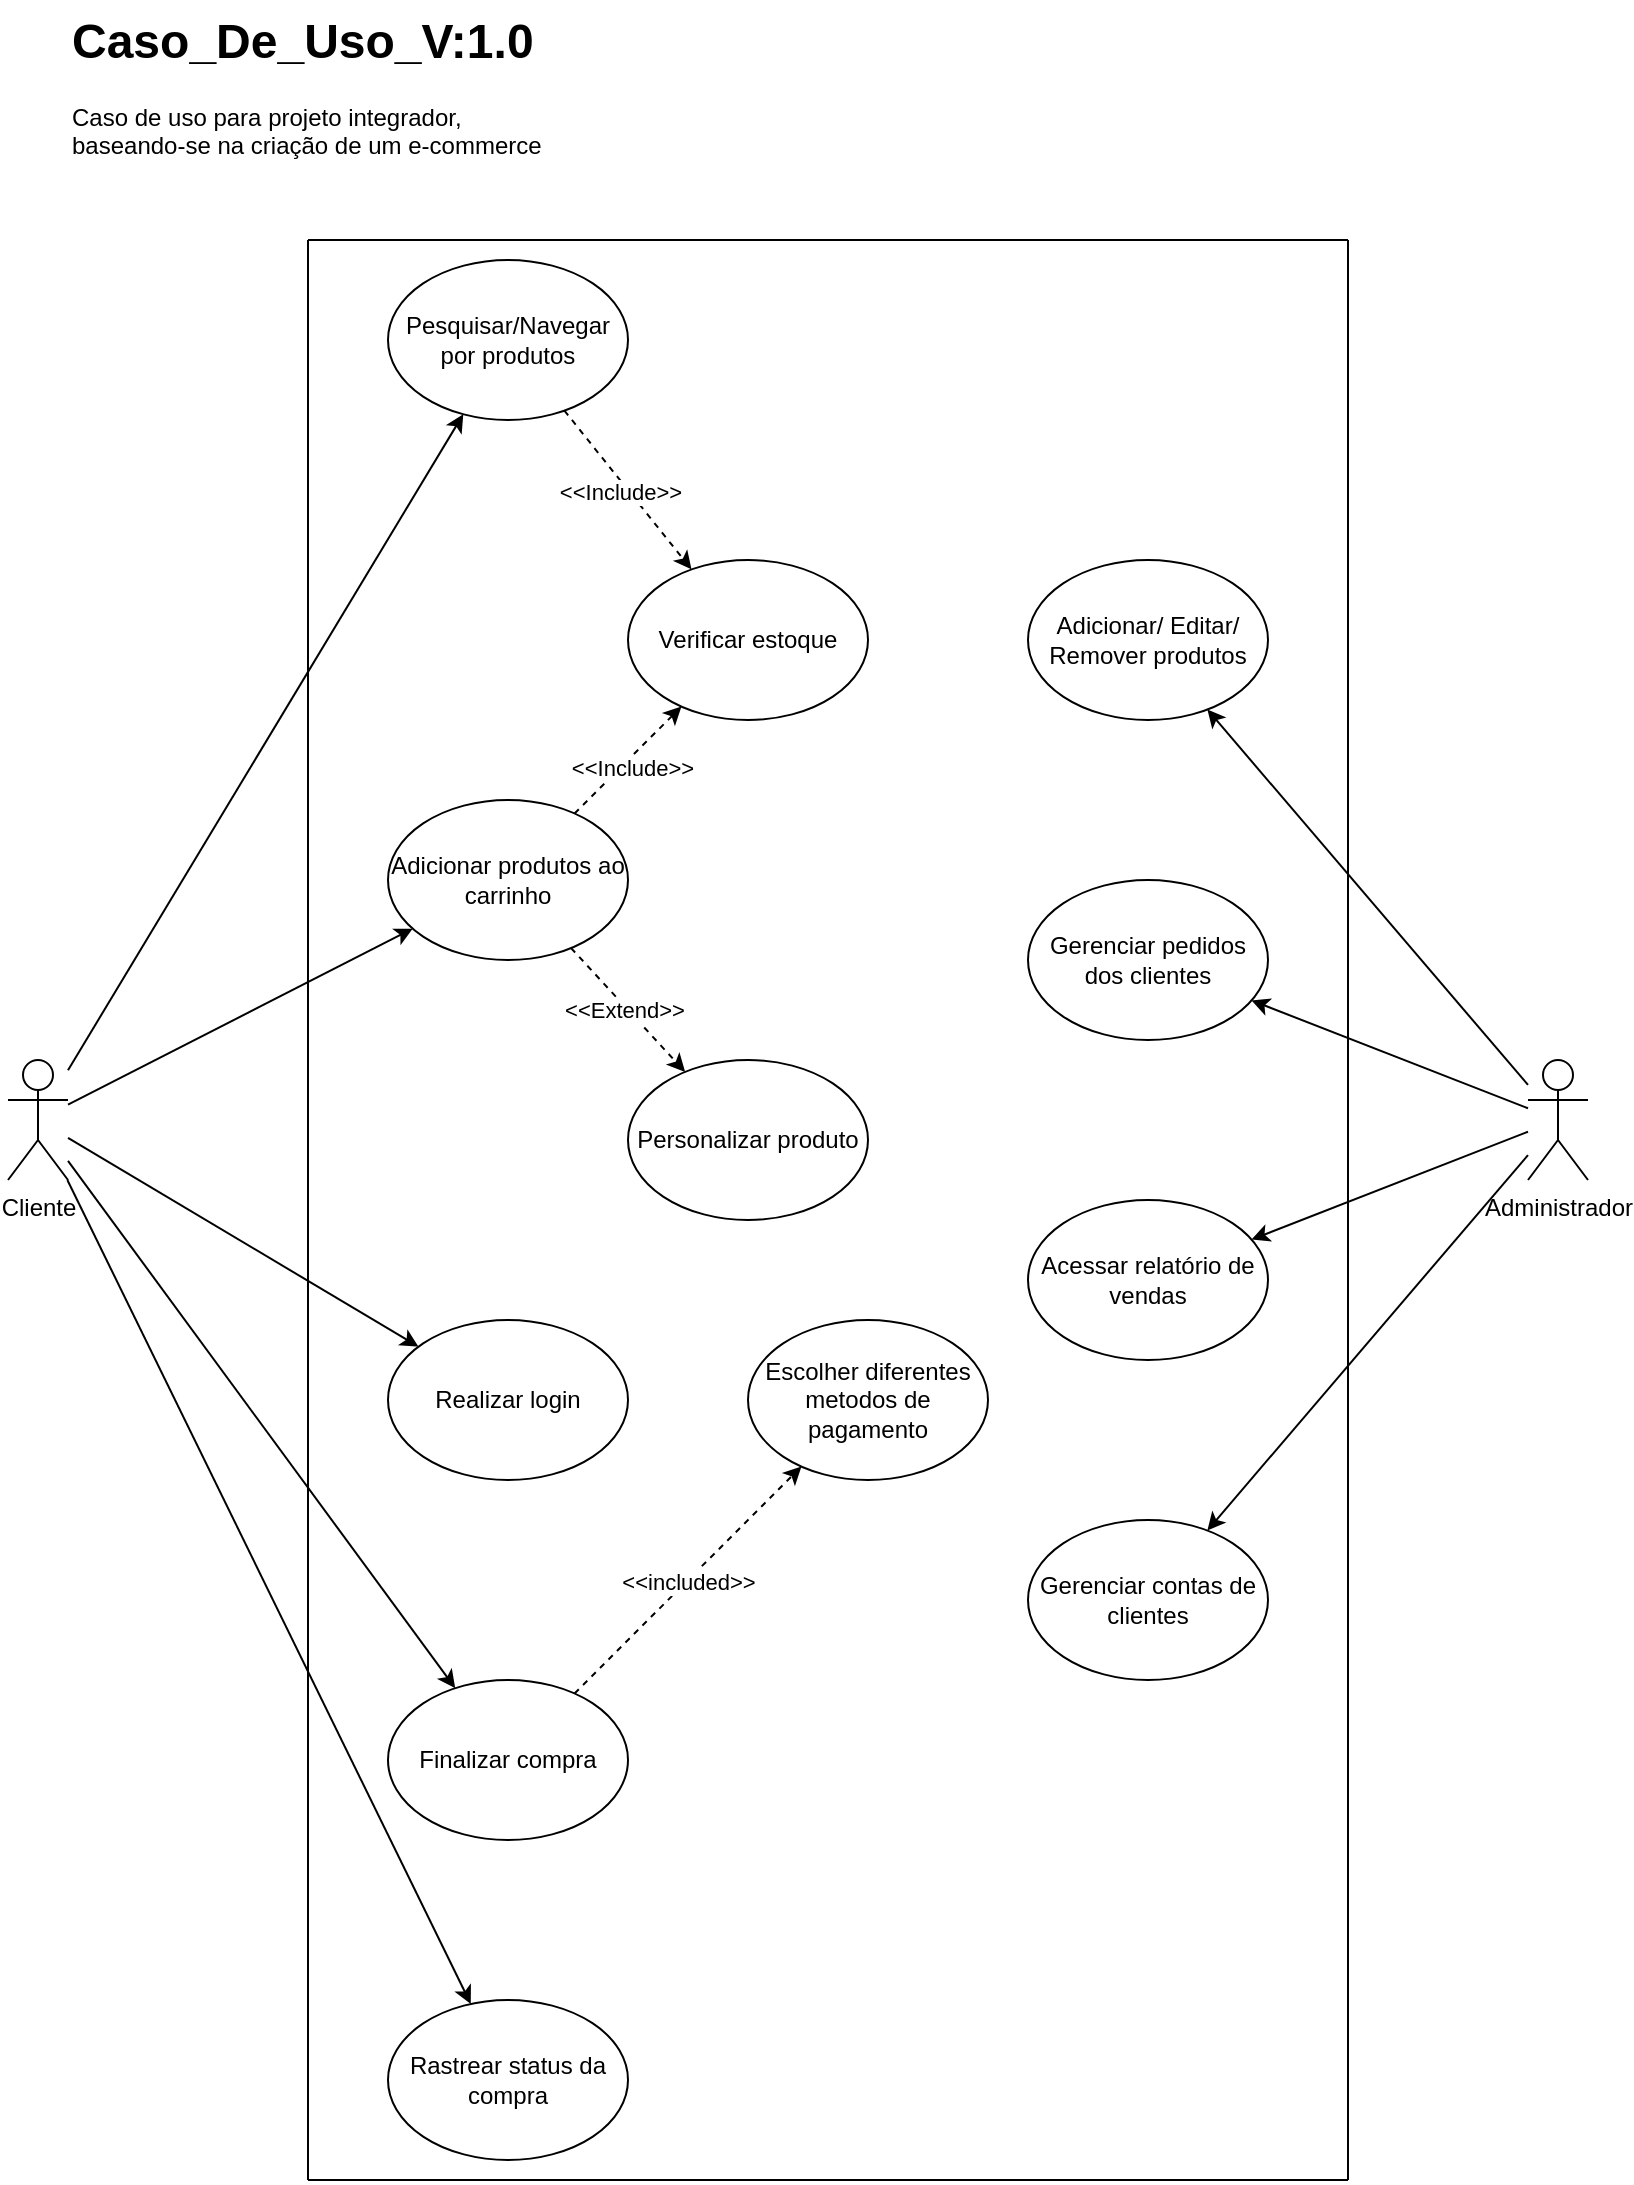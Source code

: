 <mxfile version="24.7.7">
  <diagram name="Página-1" id="zHMdx8sxdnrWhioGsmGZ">
    <mxGraphModel dx="1687" dy="878" grid="1" gridSize="10" guides="1" tooltips="1" connect="1" arrows="1" fold="1" page="1" pageScale="1" pageWidth="827" pageHeight="1169" math="0" shadow="0">
      <root>
        <mxCell id="0" />
        <mxCell id="1" parent="0" />
        <mxCell id="_8aHbU15-kPBStmveb5s-1" value="&lt;h1 style=&quot;margin-top: 0px;&quot;&gt;Caso_De_Uso_V:1.0&lt;/h1&gt;&lt;div&gt;&lt;span style=&quot;background-color: initial;&quot;&gt;Caso de uso para projeto integrador, baseando-se na criação de um e-commerce&lt;/span&gt;&lt;br&gt;&lt;/div&gt;" style="text;html=1;whiteSpace=wrap;overflow=hidden;rounded=0;" vertex="1" parent="1">
          <mxGeometry x="40" y="40" width="240" height="90" as="geometry" />
        </mxCell>
        <mxCell id="_8aHbU15-kPBStmveb5s-2" value="Cliente" style="shape=umlActor;verticalLabelPosition=bottom;verticalAlign=top;html=1;outlineConnect=0;" vertex="1" parent="1">
          <mxGeometry x="10" y="570" width="30" height="60" as="geometry" />
        </mxCell>
        <mxCell id="_8aHbU15-kPBStmveb5s-5" value="Realizar login" style="ellipse;whiteSpace=wrap;html=1;" vertex="1" parent="1">
          <mxGeometry x="200" y="700" width="120" height="80" as="geometry" />
        </mxCell>
        <mxCell id="_8aHbU15-kPBStmveb5s-6" value="Pesquisar/Navegar por produtos" style="ellipse;whiteSpace=wrap;html=1;" vertex="1" parent="1">
          <mxGeometry x="200" y="170" width="120" height="80" as="geometry" />
        </mxCell>
        <mxCell id="_8aHbU15-kPBStmveb5s-8" value="Adicionar produtos ao carrinho" style="ellipse;whiteSpace=wrap;html=1;" vertex="1" parent="1">
          <mxGeometry x="200" y="440" width="120" height="80" as="geometry" />
        </mxCell>
        <mxCell id="_8aHbU15-kPBStmveb5s-9" value="Finalizar compra" style="ellipse;whiteSpace=wrap;html=1;" vertex="1" parent="1">
          <mxGeometry x="200" y="880" width="120" height="80" as="geometry" />
        </mxCell>
        <mxCell id="_8aHbU15-kPBStmveb5s-10" value="Personalizar produto" style="ellipse;whiteSpace=wrap;html=1;" vertex="1" parent="1">
          <mxGeometry x="320" y="570" width="120" height="80" as="geometry" />
        </mxCell>
        <mxCell id="_8aHbU15-kPBStmveb5s-14" value="Verificar estoque" style="ellipse;whiteSpace=wrap;html=1;" vertex="1" parent="1">
          <mxGeometry x="320" y="320" width="120" height="80" as="geometry" />
        </mxCell>
        <mxCell id="_8aHbU15-kPBStmveb5s-16" value="" style="endArrow=classic;html=1;rounded=0;dashed=1;" edge="1" parent="1" source="_8aHbU15-kPBStmveb5s-8" target="_8aHbU15-kPBStmveb5s-14">
          <mxGeometry width="50" height="50" relative="1" as="geometry">
            <mxPoint x="-150" y="580" as="sourcePoint" />
            <mxPoint x="-100" y="530" as="targetPoint" />
          </mxGeometry>
        </mxCell>
        <mxCell id="_8aHbU15-kPBStmveb5s-18" value="&amp;lt;&amp;lt;Include&amp;gt;&amp;gt;" style="edgeLabel;html=1;align=center;verticalAlign=middle;resizable=0;points=[];" vertex="1" connectable="0" parent="_8aHbU15-kPBStmveb5s-16">
          <mxGeometry x="-0.035" y="-4" relative="1" as="geometry">
            <mxPoint as="offset" />
          </mxGeometry>
        </mxCell>
        <mxCell id="_8aHbU15-kPBStmveb5s-19" value="" style="endArrow=classic;html=1;rounded=0;dashed=1;" edge="1" parent="1" source="_8aHbU15-kPBStmveb5s-8" target="_8aHbU15-kPBStmveb5s-10">
          <mxGeometry width="50" height="50" relative="1" as="geometry">
            <mxPoint x="400" y="570" as="sourcePoint" />
            <mxPoint x="450" y="520" as="targetPoint" />
          </mxGeometry>
        </mxCell>
        <mxCell id="_8aHbU15-kPBStmveb5s-23" value="&amp;lt;&amp;lt;Extend&amp;gt;&amp;gt;" style="edgeLabel;html=1;align=center;verticalAlign=middle;resizable=0;points=[];" vertex="1" connectable="0" parent="_8aHbU15-kPBStmveb5s-19">
          <mxGeometry x="-0.041" y="-1" relative="1" as="geometry">
            <mxPoint as="offset" />
          </mxGeometry>
        </mxCell>
        <mxCell id="_8aHbU15-kPBStmveb5s-20" value="" style="endArrow=classic;html=1;rounded=0;" edge="1" parent="1" source="_8aHbU15-kPBStmveb5s-2" target="_8aHbU15-kPBStmveb5s-8">
          <mxGeometry width="50" height="50" relative="1" as="geometry">
            <mxPoint x="400" y="570" as="sourcePoint" />
            <mxPoint x="450" y="520" as="targetPoint" />
          </mxGeometry>
        </mxCell>
        <mxCell id="_8aHbU15-kPBStmveb5s-21" value="" style="endArrow=classic;html=1;rounded=0;" edge="1" parent="1" source="_8aHbU15-kPBStmveb5s-2" target="_8aHbU15-kPBStmveb5s-6">
          <mxGeometry width="50" height="50" relative="1" as="geometry">
            <mxPoint x="50" y="603" as="sourcePoint" />
            <mxPoint x="301" y="483" as="targetPoint" />
          </mxGeometry>
        </mxCell>
        <mxCell id="_8aHbU15-kPBStmveb5s-22" value="" style="endArrow=classic;html=1;rounded=0;" edge="1" parent="1" source="_8aHbU15-kPBStmveb5s-2" target="_8aHbU15-kPBStmveb5s-5">
          <mxGeometry width="50" height="50" relative="1" as="geometry">
            <mxPoint x="60" y="613" as="sourcePoint" />
            <mxPoint x="311" y="493" as="targetPoint" />
          </mxGeometry>
        </mxCell>
        <mxCell id="_8aHbU15-kPBStmveb5s-24" value="" style="endArrow=classic;html=1;rounded=0;dashed=1;" edge="1" parent="1" source="_8aHbU15-kPBStmveb5s-6" target="_8aHbU15-kPBStmveb5s-14">
          <mxGeometry width="50" height="50" relative="1" as="geometry">
            <mxPoint x="303" y="457" as="sourcePoint" />
            <mxPoint x="357" y="403" as="targetPoint" />
          </mxGeometry>
        </mxCell>
        <mxCell id="_8aHbU15-kPBStmveb5s-25" value="&amp;lt;&amp;lt;Include&amp;gt;&amp;gt;" style="edgeLabel;html=1;align=center;verticalAlign=middle;resizable=0;points=[];" vertex="1" connectable="0" parent="_8aHbU15-kPBStmveb5s-24">
          <mxGeometry x="-0.035" y="-4" relative="1" as="geometry">
            <mxPoint as="offset" />
          </mxGeometry>
        </mxCell>
        <mxCell id="_8aHbU15-kPBStmveb5s-28" value="" style="endArrow=classic;html=1;rounded=0;" edge="1" parent="1" source="_8aHbU15-kPBStmveb5s-2" target="_8aHbU15-kPBStmveb5s-9">
          <mxGeometry width="50" height="50" relative="1" as="geometry">
            <mxPoint x="400" y="660" as="sourcePoint" />
            <mxPoint x="450" y="610" as="targetPoint" />
          </mxGeometry>
        </mxCell>
        <mxCell id="_8aHbU15-kPBStmveb5s-29" value="Escolher diferentes metodos de pagamento" style="ellipse;whiteSpace=wrap;html=1;" vertex="1" parent="1">
          <mxGeometry x="380" y="700" width="120" height="80" as="geometry" />
        </mxCell>
        <mxCell id="_8aHbU15-kPBStmveb5s-31" value="" style="endArrow=classic;html=1;rounded=0;dashed=1;" edge="1" parent="1" source="_8aHbU15-kPBStmveb5s-9" target="_8aHbU15-kPBStmveb5s-29">
          <mxGeometry width="50" height="50" relative="1" as="geometry">
            <mxPoint x="400" y="780" as="sourcePoint" />
            <mxPoint x="450" y="730" as="targetPoint" />
          </mxGeometry>
        </mxCell>
        <mxCell id="_8aHbU15-kPBStmveb5s-32" value="&amp;lt;&amp;lt;included&amp;gt;&amp;gt;" style="edgeLabel;html=1;align=center;verticalAlign=middle;resizable=0;points=[];" vertex="1" connectable="0" parent="_8aHbU15-kPBStmveb5s-31">
          <mxGeometry x="-0.007" relative="1" as="geometry">
            <mxPoint as="offset" />
          </mxGeometry>
        </mxCell>
        <mxCell id="_8aHbU15-kPBStmveb5s-33" value="Rastrear status da compra" style="ellipse;whiteSpace=wrap;html=1;" vertex="1" parent="1">
          <mxGeometry x="200" y="1040" width="120" height="80" as="geometry" />
        </mxCell>
        <mxCell id="_8aHbU15-kPBStmveb5s-35" value="" style="endArrow=classic;html=1;rounded=0;" edge="1" parent="1" source="_8aHbU15-kPBStmveb5s-2" target="_8aHbU15-kPBStmveb5s-33">
          <mxGeometry width="50" height="50" relative="1" as="geometry">
            <mxPoint x="400" y="1010" as="sourcePoint" />
            <mxPoint x="450" y="960" as="targetPoint" />
          </mxGeometry>
        </mxCell>
        <mxCell id="_8aHbU15-kPBStmveb5s-36" value="Administrador" style="shape=umlActor;verticalLabelPosition=bottom;verticalAlign=top;html=1;outlineConnect=0;" vertex="1" parent="1">
          <mxGeometry x="770" y="570" width="30" height="60" as="geometry" />
        </mxCell>
        <mxCell id="_8aHbU15-kPBStmveb5s-37" value="Gerenciar pedidos dos clientes" style="ellipse;whiteSpace=wrap;html=1;" vertex="1" parent="1">
          <mxGeometry x="520" y="480" width="120" height="80" as="geometry" />
        </mxCell>
        <mxCell id="_8aHbU15-kPBStmveb5s-38" value="Adicionar/ Editar/ Remover produtos" style="ellipse;whiteSpace=wrap;html=1;" vertex="1" parent="1">
          <mxGeometry x="520" y="320" width="120" height="80" as="geometry" />
        </mxCell>
        <mxCell id="_8aHbU15-kPBStmveb5s-39" value="Gerenciar contas de clientes" style="ellipse;whiteSpace=wrap;html=1;" vertex="1" parent="1">
          <mxGeometry x="520" y="800" width="120" height="80" as="geometry" />
        </mxCell>
        <mxCell id="_8aHbU15-kPBStmveb5s-40" value="Acessar relatório de vendas" style="ellipse;whiteSpace=wrap;html=1;" vertex="1" parent="1">
          <mxGeometry x="520" y="640" width="120" height="80" as="geometry" />
        </mxCell>
        <mxCell id="_8aHbU15-kPBStmveb5s-41" value="" style="endArrow=classic;html=1;rounded=0;" edge="1" parent="1" source="_8aHbU15-kPBStmveb5s-36" target="_8aHbU15-kPBStmveb5s-38">
          <mxGeometry width="50" height="50" relative="1" as="geometry">
            <mxPoint x="365" y="630" as="sourcePoint" />
            <mxPoint x="415" y="580" as="targetPoint" />
          </mxGeometry>
        </mxCell>
        <mxCell id="_8aHbU15-kPBStmveb5s-42" value="" style="endArrow=classic;html=1;rounded=0;" edge="1" parent="1" source="_8aHbU15-kPBStmveb5s-36" target="_8aHbU15-kPBStmveb5s-37">
          <mxGeometry width="50" height="50" relative="1" as="geometry">
            <mxPoint x="815" y="580" as="sourcePoint" />
            <mxPoint x="815" y="410" as="targetPoint" />
          </mxGeometry>
        </mxCell>
        <mxCell id="_8aHbU15-kPBStmveb5s-43" value="" style="endArrow=classic;html=1;rounded=0;" edge="1" parent="1" source="_8aHbU15-kPBStmveb5s-36" target="_8aHbU15-kPBStmveb5s-40">
          <mxGeometry width="50" height="50" relative="1" as="geometry">
            <mxPoint x="825" y="590" as="sourcePoint" />
            <mxPoint x="825" y="420" as="targetPoint" />
          </mxGeometry>
        </mxCell>
        <mxCell id="_8aHbU15-kPBStmveb5s-44" value="" style="endArrow=classic;html=1;rounded=0;" edge="1" parent="1" source="_8aHbU15-kPBStmveb5s-36" target="_8aHbU15-kPBStmveb5s-39">
          <mxGeometry width="50" height="50" relative="1" as="geometry">
            <mxPoint x="790" y="600" as="sourcePoint" />
            <mxPoint x="790" y="430" as="targetPoint" />
          </mxGeometry>
        </mxCell>
        <mxCell id="_8aHbU15-kPBStmveb5s-46" value="" style="endArrow=none;html=1;rounded=0;" edge="1" parent="1">
          <mxGeometry width="50" height="50" relative="1" as="geometry">
            <mxPoint x="160" y="160" as="sourcePoint" />
            <mxPoint x="680" y="160" as="targetPoint" />
          </mxGeometry>
        </mxCell>
        <mxCell id="_8aHbU15-kPBStmveb5s-47" value="" style="endArrow=none;html=1;rounded=0;" edge="1" parent="1">
          <mxGeometry width="50" height="50" relative="1" as="geometry">
            <mxPoint x="160" y="1130" as="sourcePoint" />
            <mxPoint x="680" y="1130" as="targetPoint" />
          </mxGeometry>
        </mxCell>
        <mxCell id="_8aHbU15-kPBStmveb5s-48" value="" style="endArrow=none;html=1;rounded=0;" edge="1" parent="1">
          <mxGeometry width="50" height="50" relative="1" as="geometry">
            <mxPoint x="680" y="1130" as="sourcePoint" />
            <mxPoint x="680" y="160" as="targetPoint" />
          </mxGeometry>
        </mxCell>
        <mxCell id="_8aHbU15-kPBStmveb5s-49" value="" style="endArrow=none;html=1;rounded=0;" edge="1" parent="1">
          <mxGeometry width="50" height="50" relative="1" as="geometry">
            <mxPoint x="160" y="1130" as="sourcePoint" />
            <mxPoint x="160" y="160" as="targetPoint" />
          </mxGeometry>
        </mxCell>
      </root>
    </mxGraphModel>
  </diagram>
</mxfile>
